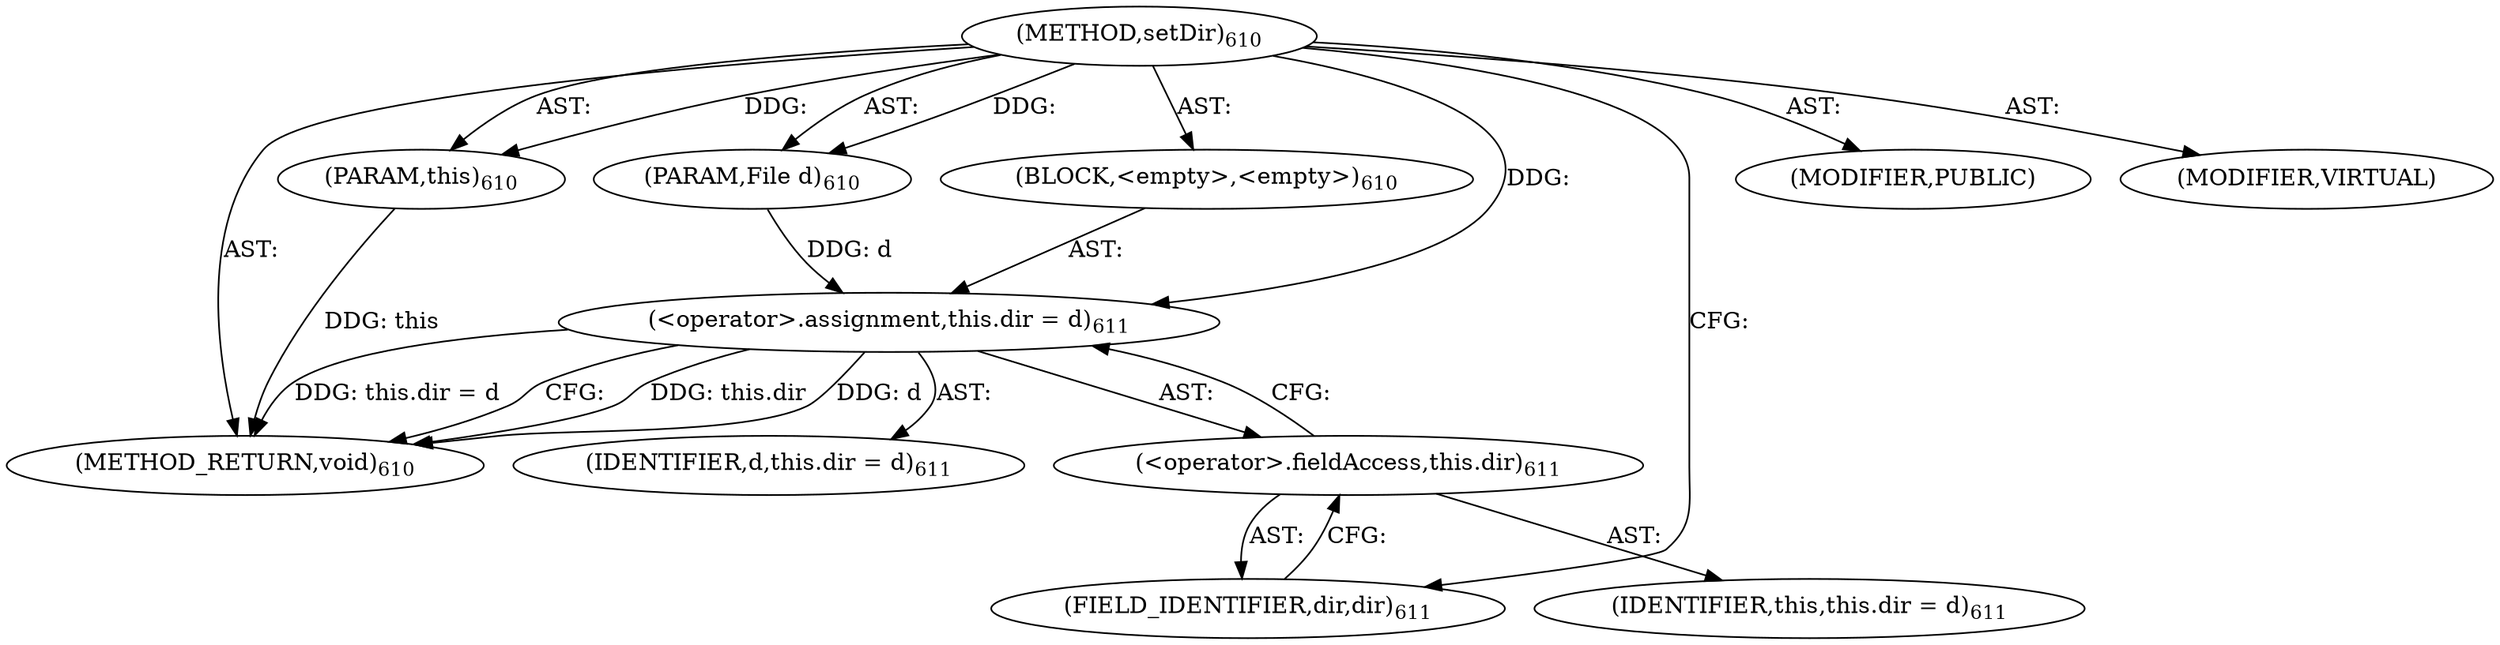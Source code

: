 digraph "setDir" {  
"111669149711" [label = <(METHOD,setDir)<SUB>610</SUB>> ]
"115964116999" [label = <(PARAM,this)<SUB>610</SUB>> ]
"115964117026" [label = <(PARAM,File d)<SUB>610</SUB>> ]
"25769803871" [label = <(BLOCK,&lt;empty&gt;,&lt;empty&gt;)<SUB>610</SUB>> ]
"30064771522" [label = <(&lt;operator&gt;.assignment,this.dir = d)<SUB>611</SUB>> ]
"30064771523" [label = <(&lt;operator&gt;.fieldAccess,this.dir)<SUB>611</SUB>> ]
"68719476778" [label = <(IDENTIFIER,this,this.dir = d)<SUB>611</SUB>> ]
"55834574951" [label = <(FIELD_IDENTIFIER,dir,dir)<SUB>611</SUB>> ]
"68719477078" [label = <(IDENTIFIER,d,this.dir = d)<SUB>611</SUB>> ]
"133143986217" [label = <(MODIFIER,PUBLIC)> ]
"133143986218" [label = <(MODIFIER,VIRTUAL)> ]
"128849018895" [label = <(METHOD_RETURN,void)<SUB>610</SUB>> ]
  "111669149711" -> "115964116999"  [ label = "AST: "] 
  "111669149711" -> "115964117026"  [ label = "AST: "] 
  "111669149711" -> "25769803871"  [ label = "AST: "] 
  "111669149711" -> "133143986217"  [ label = "AST: "] 
  "111669149711" -> "133143986218"  [ label = "AST: "] 
  "111669149711" -> "128849018895"  [ label = "AST: "] 
  "25769803871" -> "30064771522"  [ label = "AST: "] 
  "30064771522" -> "30064771523"  [ label = "AST: "] 
  "30064771522" -> "68719477078"  [ label = "AST: "] 
  "30064771523" -> "68719476778"  [ label = "AST: "] 
  "30064771523" -> "55834574951"  [ label = "AST: "] 
  "30064771522" -> "128849018895"  [ label = "CFG: "] 
  "30064771523" -> "30064771522"  [ label = "CFG: "] 
  "55834574951" -> "30064771523"  [ label = "CFG: "] 
  "111669149711" -> "55834574951"  [ label = "CFG: "] 
  "115964116999" -> "128849018895"  [ label = "DDG: this"] 
  "30064771522" -> "128849018895"  [ label = "DDG: this.dir"] 
  "30064771522" -> "128849018895"  [ label = "DDG: d"] 
  "30064771522" -> "128849018895"  [ label = "DDG: this.dir = d"] 
  "111669149711" -> "115964116999"  [ label = "DDG: "] 
  "111669149711" -> "115964117026"  [ label = "DDG: "] 
  "115964117026" -> "30064771522"  [ label = "DDG: d"] 
  "111669149711" -> "30064771522"  [ label = "DDG: "] 
}
